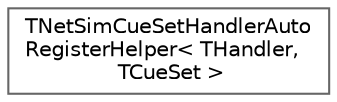 digraph "Graphical Class Hierarchy"
{
 // INTERACTIVE_SVG=YES
 // LATEX_PDF_SIZE
  bgcolor="transparent";
  edge [fontname=Helvetica,fontsize=10,labelfontname=Helvetica,labelfontsize=10];
  node [fontname=Helvetica,fontsize=10,shape=box,height=0.2,width=0.4];
  rankdir="LR";
  Node0 [id="Node000000",label="TNetSimCueSetHandlerAuto\lRegisterHelper\< THandler,\l TCueSet \>",height=0.2,width=0.4,color="grey40", fillcolor="white", style="filled",URL="$db/dd4/structTNetSimCueSetHandlerAutoRegisterHelper.html",tooltip=" "];
}
